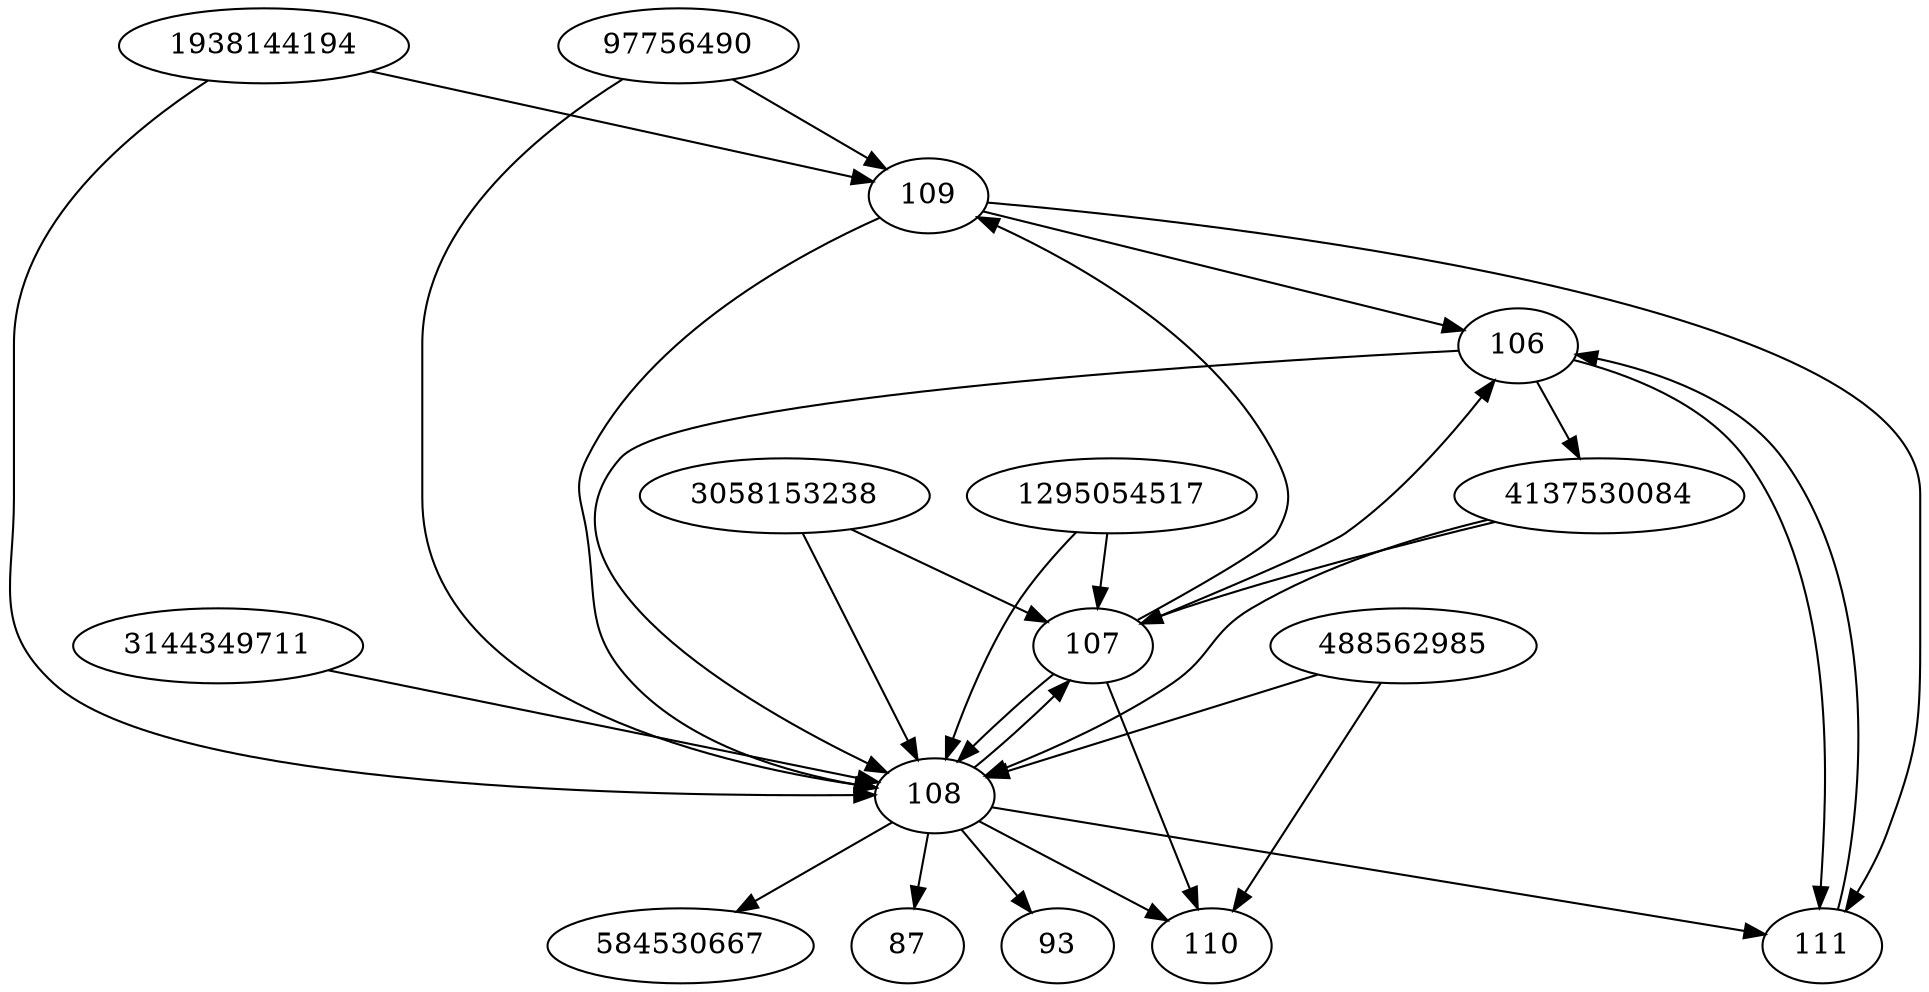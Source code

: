 strict digraph  {
1938144194;
4137530084;
488562985;
97756490;
106;
107;
109;
584530667;
3144349711;
111;
110;
108;
1295054517;
3058153238;
87;
93;
1938144194 -> 108;
1938144194 -> 109;
4137530084 -> 107;
4137530084 -> 108;
488562985 -> 108;
488562985 -> 110;
97756490 -> 108;
97756490 -> 109;
106 -> 111;
106 -> 4137530084;
106 -> 108;
107 -> 109;
107 -> 106;
107 -> 110;
107 -> 108;
109 -> 106;
109 -> 108;
109 -> 111;
3144349711 -> 108;
111 -> 106;
108 -> 584530667;
108 -> 87;
108 -> 111;
108 -> 107;
108 -> 110;
108 -> 93;
1295054517 -> 107;
1295054517 -> 108;
3058153238 -> 107;
3058153238 -> 108;
}
